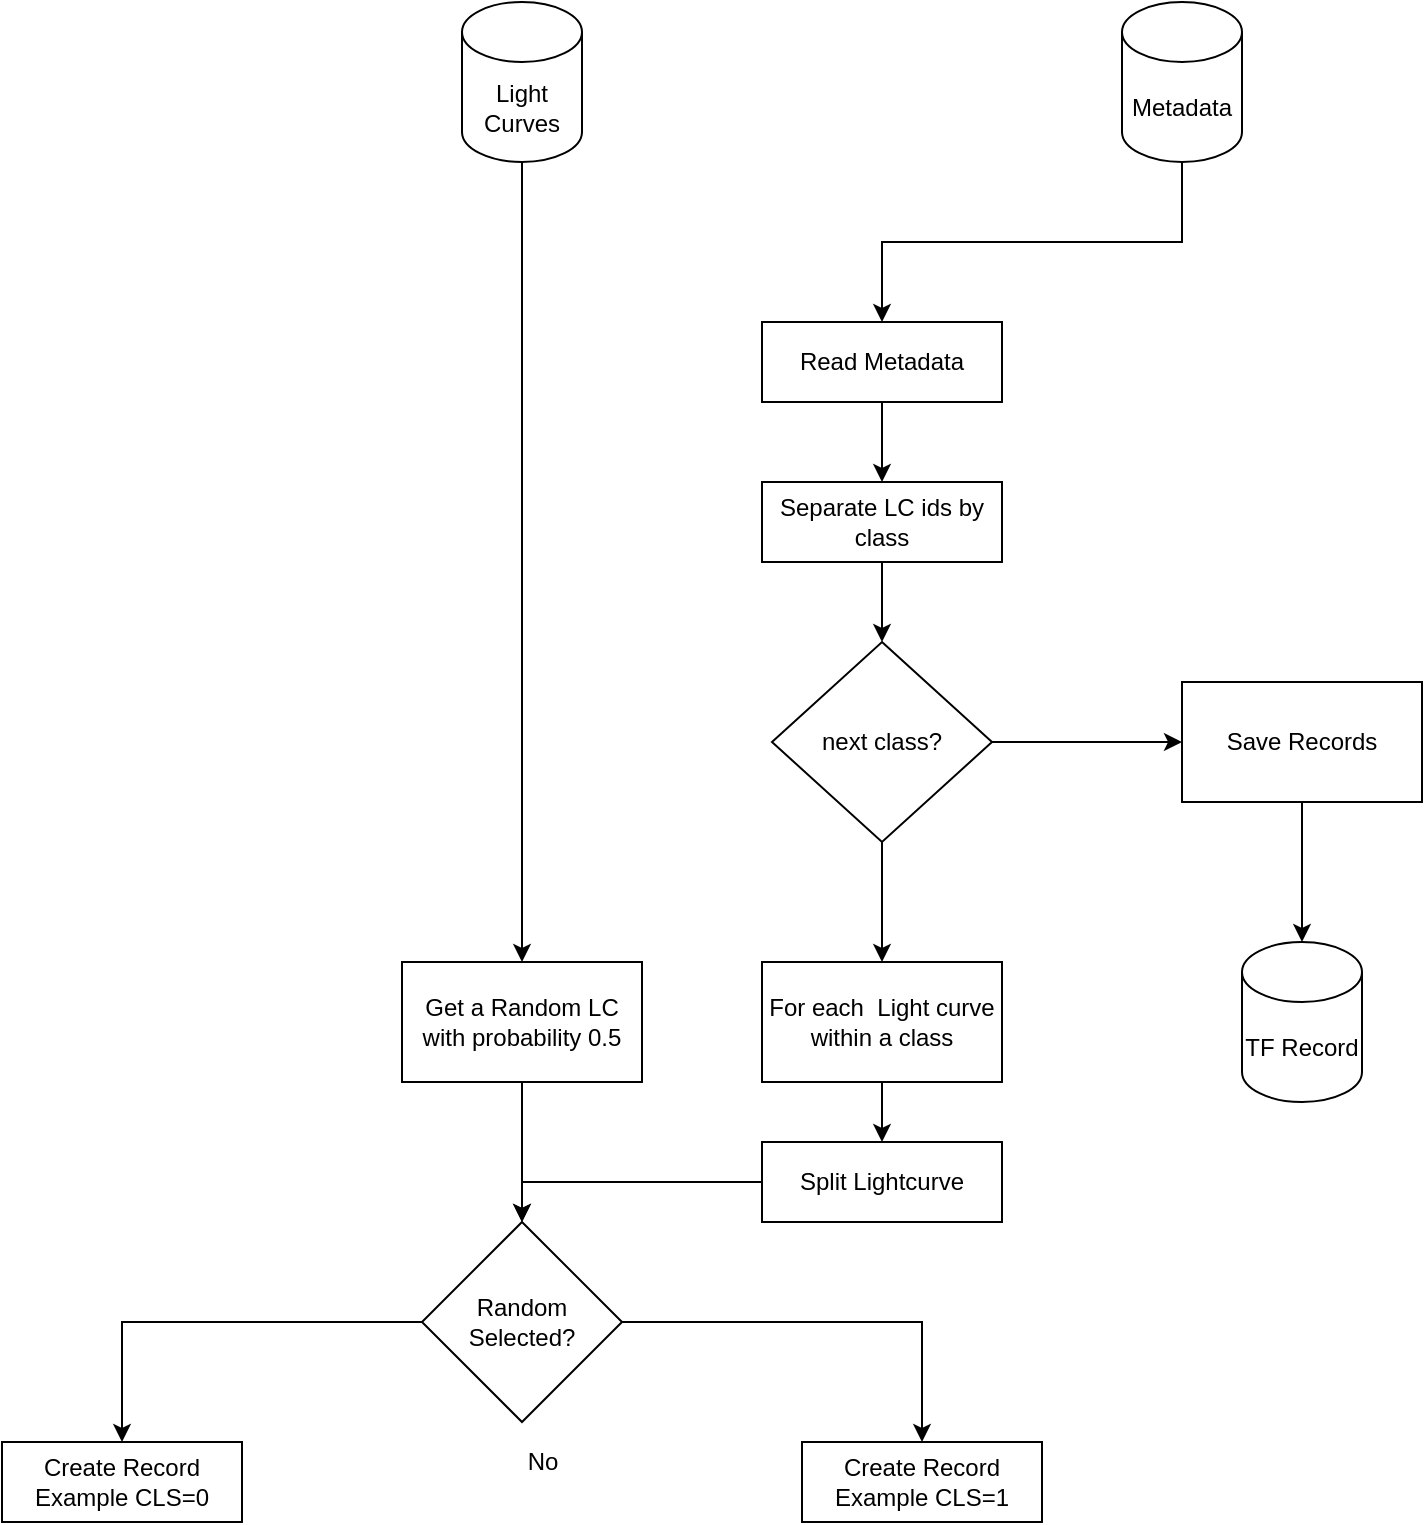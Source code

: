 <mxfile version="14.4.2"><diagram id="hUWK-rbharXhq3nB8soy" name="Page-1"><mxGraphModel dx="2940" dy="1130" grid="1" gridSize="10" guides="1" tooltips="1" connect="1" arrows="1" fold="1" page="1" pageScale="1" pageWidth="850" pageHeight="1100" math="0" shadow="0"><root><mxCell id="0"/><mxCell id="1" parent="0"/><mxCell id="oE5rkf1H2owhfIqRYZqc-14" style="edgeStyle=orthogonalEdgeStyle;rounded=0;orthogonalLoop=1;jettySize=auto;html=1;exitX=0.5;exitY=1;exitDx=0;exitDy=0;exitPerimeter=0;entryX=0.5;entryY=0;entryDx=0;entryDy=0;" edge="1" parent="1" source="oE5rkf1H2owhfIqRYZqc-2" target="oE5rkf1H2owhfIqRYZqc-13"><mxGeometry relative="1" as="geometry"/></mxCell><mxCell id="oE5rkf1H2owhfIqRYZqc-2" value="Light Curves" style="shape=cylinder3;whiteSpace=wrap;html=1;boundedLbl=1;backgroundOutline=1;size=15;" vertex="1" parent="1"><mxGeometry x="290" y="40" width="60" height="80" as="geometry"/></mxCell><mxCell id="oE5rkf1H2owhfIqRYZqc-8" style="edgeStyle=orthogonalEdgeStyle;rounded=0;orthogonalLoop=1;jettySize=auto;html=1;exitX=0.5;exitY=1;exitDx=0;exitDy=0;exitPerimeter=0;entryX=0.5;entryY=0;entryDx=0;entryDy=0;" edge="1" parent="1" source="oE5rkf1H2owhfIqRYZqc-3" target="oE5rkf1H2owhfIqRYZqc-4"><mxGeometry relative="1" as="geometry"/></mxCell><mxCell id="oE5rkf1H2owhfIqRYZqc-3" value="Metadata" style="shape=cylinder3;whiteSpace=wrap;html=1;boundedLbl=1;backgroundOutline=1;size=15;" vertex="1" parent="1"><mxGeometry x="620" y="40" width="60" height="80" as="geometry"/></mxCell><mxCell id="oE5rkf1H2owhfIqRYZqc-9" style="edgeStyle=orthogonalEdgeStyle;rounded=0;orthogonalLoop=1;jettySize=auto;html=1;exitX=0.5;exitY=1;exitDx=0;exitDy=0;entryX=0.5;entryY=0;entryDx=0;entryDy=0;" edge="1" parent="1" source="oE5rkf1H2owhfIqRYZqc-4" target="oE5rkf1H2owhfIqRYZqc-5"><mxGeometry relative="1" as="geometry"/></mxCell><mxCell id="oE5rkf1H2owhfIqRYZqc-4" value="Read Metadata " style="rounded=0;whiteSpace=wrap;html=1;" vertex="1" parent="1"><mxGeometry x="440" y="200" width="120" height="40" as="geometry"/></mxCell><mxCell id="oE5rkf1H2owhfIqRYZqc-12" style="edgeStyle=orthogonalEdgeStyle;rounded=0;orthogonalLoop=1;jettySize=auto;html=1;exitX=0.5;exitY=1;exitDx=0;exitDy=0;entryX=0.5;entryY=0;entryDx=0;entryDy=0;" edge="1" parent="1" source="oE5rkf1H2owhfIqRYZqc-5" target="oE5rkf1H2owhfIqRYZqc-7"><mxGeometry relative="1" as="geometry"/></mxCell><mxCell id="oE5rkf1H2owhfIqRYZqc-5" value="Separate LC ids by class" style="rounded=0;whiteSpace=wrap;html=1;" vertex="1" parent="1"><mxGeometry x="440" y="280" width="120" height="40" as="geometry"/></mxCell><mxCell id="oE5rkf1H2owhfIqRYZqc-16" value="" style="edgeStyle=orthogonalEdgeStyle;rounded=0;orthogonalLoop=1;jettySize=auto;html=1;" edge="1" parent="1" source="oE5rkf1H2owhfIqRYZqc-7" target="oE5rkf1H2owhfIqRYZqc-15"><mxGeometry relative="1" as="geometry"/></mxCell><mxCell id="oE5rkf1H2owhfIqRYZqc-18" style="edgeStyle=orthogonalEdgeStyle;rounded=0;orthogonalLoop=1;jettySize=auto;html=1;exitX=1;exitY=0.5;exitDx=0;exitDy=0;entryX=0;entryY=0.5;entryDx=0;entryDy=0;" edge="1" parent="1" source="oE5rkf1H2owhfIqRYZqc-7" target="oE5rkf1H2owhfIqRYZqc-17"><mxGeometry relative="1" as="geometry"/></mxCell><mxCell id="oE5rkf1H2owhfIqRYZqc-7" value="next class?" style="rhombus;whiteSpace=wrap;html=1;" vertex="1" parent="1"><mxGeometry x="445" y="360" width="110" height="100" as="geometry"/></mxCell><mxCell id="oE5rkf1H2owhfIqRYZqc-20" style="edgeStyle=orthogonalEdgeStyle;rounded=0;orthogonalLoop=1;jettySize=auto;html=1;exitX=0.5;exitY=1;exitDx=0;exitDy=0;entryX=0.5;entryY=0;entryDx=0;entryDy=0;" edge="1" parent="1" source="oE5rkf1H2owhfIqRYZqc-13" target="oE5rkf1H2owhfIqRYZqc-19"><mxGeometry relative="1" as="geometry"/></mxCell><mxCell id="oE5rkf1H2owhfIqRYZqc-13" value="Get a Random LC with probability 0.5" style="rounded=0;whiteSpace=wrap;html=1;" vertex="1" parent="1"><mxGeometry x="260" y="520" width="120" height="60" as="geometry"/></mxCell><mxCell id="oE5rkf1H2owhfIqRYZqc-26" style="edgeStyle=orthogonalEdgeStyle;rounded=0;orthogonalLoop=1;jettySize=auto;html=1;exitX=0.5;exitY=1;exitDx=0;exitDy=0;entryX=0.5;entryY=0;entryDx=0;entryDy=0;" edge="1" parent="1" source="oE5rkf1H2owhfIqRYZqc-15" target="oE5rkf1H2owhfIqRYZqc-30"><mxGeometry relative="1" as="geometry"><mxPoint x="500" y="700" as="targetPoint"/></mxGeometry></mxCell><mxCell id="oE5rkf1H2owhfIqRYZqc-15" value="For each&amp;nbsp; Light curve within a class " style="rounded=0;whiteSpace=wrap;html=1;" vertex="1" parent="1"><mxGeometry x="440" y="520" width="120" height="60" as="geometry"/></mxCell><mxCell id="oE5rkf1H2owhfIqRYZqc-33" style="edgeStyle=orthogonalEdgeStyle;rounded=0;orthogonalLoop=1;jettySize=auto;html=1;exitX=0.5;exitY=1;exitDx=0;exitDy=0;entryX=0.5;entryY=0;entryDx=0;entryDy=0;entryPerimeter=0;" edge="1" parent="1" source="oE5rkf1H2owhfIqRYZqc-17" target="oE5rkf1H2owhfIqRYZqc-32"><mxGeometry relative="1" as="geometry"/></mxCell><mxCell id="oE5rkf1H2owhfIqRYZqc-17" value="Save Records" style="rounded=0;whiteSpace=wrap;html=1;" vertex="1" parent="1"><mxGeometry x="650" y="380" width="120" height="60" as="geometry"/></mxCell><mxCell id="oE5rkf1H2owhfIqRYZqc-24" style="edgeStyle=orthogonalEdgeStyle;rounded=0;orthogonalLoop=1;jettySize=auto;html=1;exitX=0;exitY=0.5;exitDx=0;exitDy=0;entryX=0.5;entryY=0;entryDx=0;entryDy=0;" edge="1" parent="1" source="oE5rkf1H2owhfIqRYZqc-19" target="oE5rkf1H2owhfIqRYZqc-21"><mxGeometry relative="1" as="geometry"/></mxCell><mxCell id="oE5rkf1H2owhfIqRYZqc-28" style="edgeStyle=orthogonalEdgeStyle;rounded=0;orthogonalLoop=1;jettySize=auto;html=1;exitX=1;exitY=0.5;exitDx=0;exitDy=0;entryX=0.5;entryY=0;entryDx=0;entryDy=0;" edge="1" parent="1" source="oE5rkf1H2owhfIqRYZqc-19" target="oE5rkf1H2owhfIqRYZqc-27"><mxGeometry relative="1" as="geometry"/></mxCell><mxCell id="oE5rkf1H2owhfIqRYZqc-19" value="Random Selected?" style="rhombus;whiteSpace=wrap;html=1;" vertex="1" parent="1"><mxGeometry x="270" y="650" width="100" height="100" as="geometry"/></mxCell><mxCell id="oE5rkf1H2owhfIqRYZqc-21" value="Create Record Example CLS=0" style="rounded=0;whiteSpace=wrap;html=1;" vertex="1" parent="1"><mxGeometry x="60" y="760" width="120" height="40" as="geometry"/></mxCell><mxCell id="oE5rkf1H2owhfIqRYZqc-27" value="Create Record Example CLS=1" style="rounded=0;whiteSpace=wrap;html=1;" vertex="1" parent="1"><mxGeometry x="460" y="760" width="120" height="40" as="geometry"/></mxCell><mxCell id="oE5rkf1H2owhfIqRYZqc-29" value="No" style="text;html=1;align=center;verticalAlign=middle;resizable=0;points=[];autosize=1;" vertex="1" parent="1"><mxGeometry x="315" y="760" width="30" height="20" as="geometry"/></mxCell><mxCell id="oE5rkf1H2owhfIqRYZqc-31" style="edgeStyle=orthogonalEdgeStyle;rounded=0;orthogonalLoop=1;jettySize=auto;html=1;exitX=0;exitY=0.5;exitDx=0;exitDy=0;entryX=0.5;entryY=0;entryDx=0;entryDy=0;" edge="1" parent="1" source="oE5rkf1H2owhfIqRYZqc-30" target="oE5rkf1H2owhfIqRYZqc-19"><mxGeometry relative="1" as="geometry"/></mxCell><mxCell id="oE5rkf1H2owhfIqRYZqc-30" value="Split Lightcurve " style="rounded=0;whiteSpace=wrap;html=1;" vertex="1" parent="1"><mxGeometry x="440" y="610" width="120" height="40" as="geometry"/></mxCell><mxCell id="oE5rkf1H2owhfIqRYZqc-32" value="TF Record " style="shape=cylinder3;whiteSpace=wrap;html=1;boundedLbl=1;backgroundOutline=1;size=15;" vertex="1" parent="1"><mxGeometry x="680" y="510" width="60" height="80" as="geometry"/></mxCell></root></mxGraphModel></diagram></mxfile>